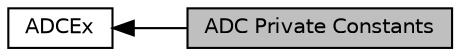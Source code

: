 digraph "ADC Private Constants"
{
  edge [fontname="Helvetica",fontsize="10",labelfontname="Helvetica",labelfontsize="10"];
  node [fontname="Helvetica",fontsize="10",shape=box];
  rankdir=LR;
  Node2 [label="ADCEx",height=0.2,width=0.4,color="black", fillcolor="white", style="filled",URL="$group___a_d_c_ex.html",tooltip="ADC Extended driver modules."];
  Node1 [label="ADC Private Constants",height=0.2,width=0.4,color="black", fillcolor="grey75", style="filled", fontcolor="black",tooltip=" "];
  Node2->Node1 [shape=plaintext, dir="back", style="solid"];
}
